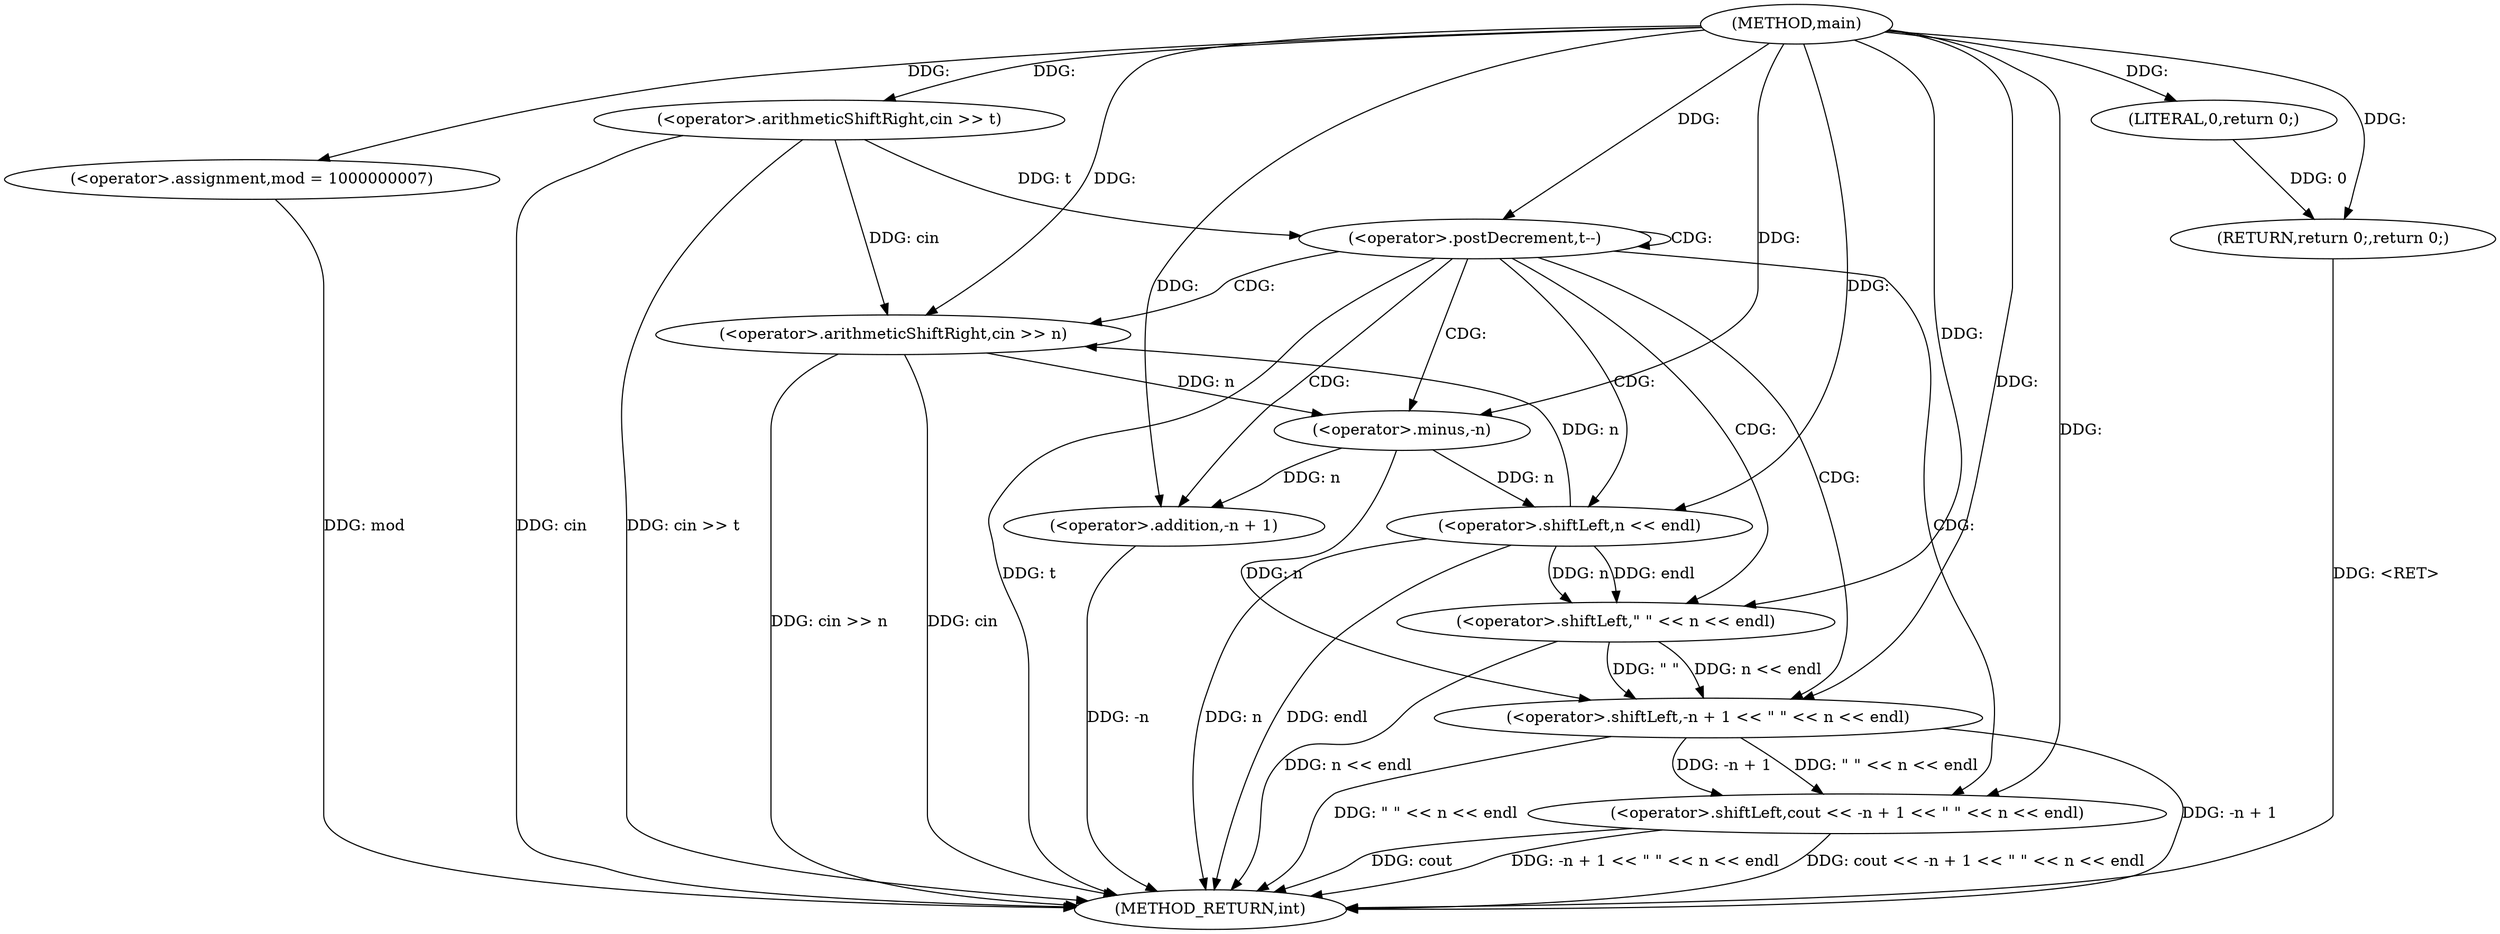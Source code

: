 digraph "main" {  
"1000101" [label = "(METHOD,main)" ]
"1000133" [label = "(METHOD_RETURN,int)" ]
"1000104" [label = "(<operator>.arithmeticShiftRight,cin >> t)" ]
"1000108" [label = "(<operator>.assignment,mod = 1000000007)" ]
"1000131" [label = "(RETURN,return 0;,return 0;)" ]
"1000112" [label = "(<operator>.postDecrement,t--)" ]
"1000132" [label = "(LITERAL,0,return 0;)" ]
"1000116" [label = "(<operator>.arithmeticShiftRight,cin >> n)" ]
"1000119" [label = "(<operator>.shiftLeft,cout << -n + 1 << \" \" << n << endl)" ]
"1000121" [label = "(<operator>.shiftLeft,-n + 1 << \" \" << n << endl)" ]
"1000122" [label = "(<operator>.addition,-n + 1)" ]
"1000126" [label = "(<operator>.shiftLeft,\" \" << n << endl)" ]
"1000123" [label = "(<operator>.minus,-n)" ]
"1000128" [label = "(<operator>.shiftLeft,n << endl)" ]
  "1000104" -> "1000133"  [ label = "DDG: cin"] 
  "1000104" -> "1000133"  [ label = "DDG: cin >> t"] 
  "1000108" -> "1000133"  [ label = "DDG: mod"] 
  "1000112" -> "1000133"  [ label = "DDG: t"] 
  "1000116" -> "1000133"  [ label = "DDG: cin"] 
  "1000116" -> "1000133"  [ label = "DDG: cin >> n"] 
  "1000122" -> "1000133"  [ label = "DDG: -n"] 
  "1000121" -> "1000133"  [ label = "DDG: -n + 1"] 
  "1000128" -> "1000133"  [ label = "DDG: n"] 
  "1000126" -> "1000133"  [ label = "DDG: n << endl"] 
  "1000121" -> "1000133"  [ label = "DDG: \" \" << n << endl"] 
  "1000119" -> "1000133"  [ label = "DDG: -n + 1 << \" \" << n << endl"] 
  "1000119" -> "1000133"  [ label = "DDG: cout << -n + 1 << \" \" << n << endl"] 
  "1000131" -> "1000133"  [ label = "DDG: <RET>"] 
  "1000119" -> "1000133"  [ label = "DDG: cout"] 
  "1000128" -> "1000133"  [ label = "DDG: endl"] 
  "1000101" -> "1000108"  [ label = "DDG: "] 
  "1000132" -> "1000131"  [ label = "DDG: 0"] 
  "1000101" -> "1000131"  [ label = "DDG: "] 
  "1000101" -> "1000104"  [ label = "DDG: "] 
  "1000101" -> "1000132"  [ label = "DDG: "] 
  "1000104" -> "1000112"  [ label = "DDG: t"] 
  "1000101" -> "1000112"  [ label = "DDG: "] 
  "1000104" -> "1000116"  [ label = "DDG: cin"] 
  "1000101" -> "1000116"  [ label = "DDG: "] 
  "1000128" -> "1000116"  [ label = "DDG: n"] 
  "1000101" -> "1000119"  [ label = "DDG: "] 
  "1000121" -> "1000119"  [ label = "DDG: -n + 1"] 
  "1000121" -> "1000119"  [ label = "DDG: \" \" << n << endl"] 
  "1000123" -> "1000121"  [ label = "DDG: n"] 
  "1000101" -> "1000121"  [ label = "DDG: "] 
  "1000126" -> "1000121"  [ label = "DDG: n << endl"] 
  "1000126" -> "1000121"  [ label = "DDG: \" \""] 
  "1000123" -> "1000122"  [ label = "DDG: n"] 
  "1000101" -> "1000122"  [ label = "DDG: "] 
  "1000101" -> "1000126"  [ label = "DDG: "] 
  "1000128" -> "1000126"  [ label = "DDG: n"] 
  "1000128" -> "1000126"  [ label = "DDG: endl"] 
  "1000116" -> "1000123"  [ label = "DDG: n"] 
  "1000101" -> "1000123"  [ label = "DDG: "] 
  "1000123" -> "1000128"  [ label = "DDG: n"] 
  "1000101" -> "1000128"  [ label = "DDG: "] 
  "1000112" -> "1000112"  [ label = "CDG: "] 
  "1000112" -> "1000128"  [ label = "CDG: "] 
  "1000112" -> "1000121"  [ label = "CDG: "] 
  "1000112" -> "1000123"  [ label = "CDG: "] 
  "1000112" -> "1000116"  [ label = "CDG: "] 
  "1000112" -> "1000119"  [ label = "CDG: "] 
  "1000112" -> "1000122"  [ label = "CDG: "] 
  "1000112" -> "1000126"  [ label = "CDG: "] 
}
